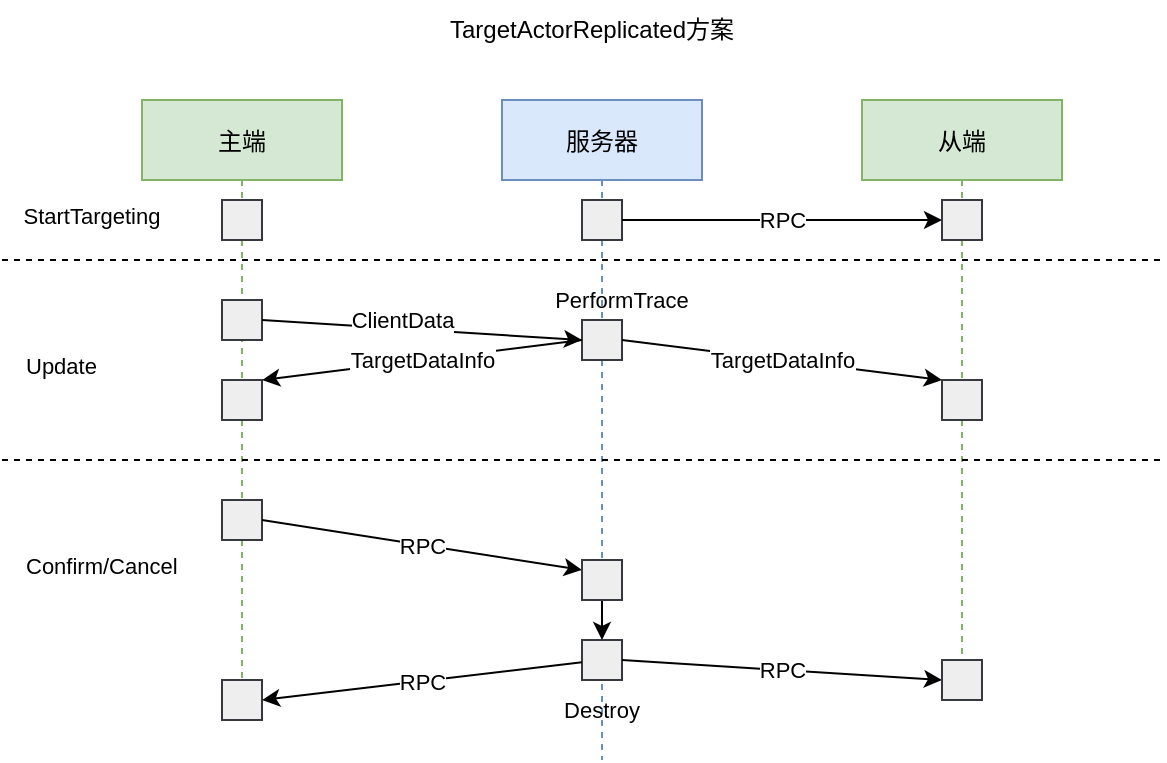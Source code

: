 <mxfile version="20.8.13" type="github">
  <diagram name="第 1 页" id="EPr6NyxI2XcvZ6Pa8mlO">
    <mxGraphModel dx="941" dy="461" grid="1" gridSize="10" guides="1" tooltips="1" connect="1" arrows="1" fold="1" page="1" pageScale="1" pageWidth="827" pageHeight="1169" math="0" shadow="0">
      <root>
        <mxCell id="0" />
        <mxCell id="1" parent="0" />
        <mxCell id="266Uv3cQ_5N56ihemPXh-1" value="主端" style="shape=umlLifeline;perimeter=lifelinePerimeter;container=1;collapsible=0;recursiveResize=0;rounded=0;shadow=0;strokeWidth=1;fillColor=#d5e8d4;strokeColor=#82b366;" vertex="1" parent="1">
          <mxGeometry x="100" y="80" width="100" height="300" as="geometry" />
        </mxCell>
        <mxCell id="266Uv3cQ_5N56ihemPXh-2" value="" style="rounded=0;whiteSpace=wrap;html=1;fillColor=#eeeeee;strokeColor=#36393d;" vertex="1" parent="266Uv3cQ_5N56ihemPXh-1">
          <mxGeometry x="40" y="100" width="20" height="20" as="geometry" />
        </mxCell>
        <mxCell id="266Uv3cQ_5N56ihemPXh-3" value="" style="rounded=0;whiteSpace=wrap;html=1;fillColor=#eeeeee;strokeColor=#36393d;" vertex="1" parent="266Uv3cQ_5N56ihemPXh-1">
          <mxGeometry x="40" y="140" width="20" height="20" as="geometry" />
        </mxCell>
        <mxCell id="266Uv3cQ_5N56ihemPXh-4" value="" style="rounded=0;whiteSpace=wrap;html=1;fillColor=#eeeeee;strokeColor=#36393d;" vertex="1" parent="266Uv3cQ_5N56ihemPXh-1">
          <mxGeometry x="40" y="200" width="20" height="20" as="geometry" />
        </mxCell>
        <mxCell id="266Uv3cQ_5N56ihemPXh-5" value="" style="endArrow=classic;html=1;rounded=0;fontSize=11;entryX=0;entryY=0.25;entryDx=0;entryDy=0;" edge="1" parent="266Uv3cQ_5N56ihemPXh-1" target="266Uv3cQ_5N56ihemPXh-13">
          <mxGeometry relative="1" as="geometry">
            <mxPoint x="60" y="210" as="sourcePoint" />
            <mxPoint x="160" y="210" as="targetPoint" />
          </mxGeometry>
        </mxCell>
        <mxCell id="266Uv3cQ_5N56ihemPXh-6" value="RPC" style="edgeLabel;resizable=0;html=1;align=center;verticalAlign=middle;fontSize=11;" connectable="0" vertex="1" parent="266Uv3cQ_5N56ihemPXh-5">
          <mxGeometry relative="1" as="geometry" />
        </mxCell>
        <mxCell id="266Uv3cQ_5N56ihemPXh-7" value="服务器" style="shape=umlLifeline;perimeter=lifelinePerimeter;container=1;collapsible=0;recursiveResize=0;rounded=0;shadow=0;strokeWidth=1;fillColor=#dae8fc;strokeColor=#6c8ebf;" vertex="1" parent="1">
          <mxGeometry x="280" y="80" width="100" height="330" as="geometry" />
        </mxCell>
        <mxCell id="266Uv3cQ_5N56ihemPXh-8" value="" style="rounded=0;whiteSpace=wrap;html=1;fillColor=#eeeeee;strokeColor=#36393d;" vertex="1" parent="266Uv3cQ_5N56ihemPXh-7">
          <mxGeometry x="40" y="50" width="20" height="20" as="geometry" />
        </mxCell>
        <mxCell id="266Uv3cQ_5N56ihemPXh-9" value="" style="rounded=0;whiteSpace=wrap;html=1;fillColor=#eeeeee;strokeColor=#36393d;" vertex="1" parent="266Uv3cQ_5N56ihemPXh-7">
          <mxGeometry x="40" y="110" width="20" height="20" as="geometry" />
        </mxCell>
        <mxCell id="266Uv3cQ_5N56ihemPXh-10" value="" style="endArrow=classic;html=1;rounded=0;fontSize=11;" edge="1" parent="266Uv3cQ_5N56ihemPXh-7">
          <mxGeometry relative="1" as="geometry">
            <mxPoint x="60" y="120" as="sourcePoint" />
            <mxPoint x="220" y="140" as="targetPoint" />
          </mxGeometry>
        </mxCell>
        <mxCell id="266Uv3cQ_5N56ihemPXh-11" value="TargetDataInfo" style="edgeLabel;resizable=0;html=1;align=center;verticalAlign=middle;fontSize=11;" connectable="0" vertex="1" parent="266Uv3cQ_5N56ihemPXh-10">
          <mxGeometry relative="1" as="geometry" />
        </mxCell>
        <mxCell id="266Uv3cQ_5N56ihemPXh-12" style="edgeStyle=orthogonalEdgeStyle;rounded=0;orthogonalLoop=1;jettySize=auto;html=1;exitX=0.5;exitY=1;exitDx=0;exitDy=0;entryX=0.5;entryY=0;entryDx=0;entryDy=0;fontSize=11;" edge="1" parent="266Uv3cQ_5N56ihemPXh-7" source="266Uv3cQ_5N56ihemPXh-13" target="266Uv3cQ_5N56ihemPXh-14">
          <mxGeometry relative="1" as="geometry" />
        </mxCell>
        <mxCell id="266Uv3cQ_5N56ihemPXh-13" value="" style="rounded=0;whiteSpace=wrap;html=1;fillColor=#eeeeee;strokeColor=#36393d;" vertex="1" parent="266Uv3cQ_5N56ihemPXh-7">
          <mxGeometry x="40" y="230" width="20" height="20" as="geometry" />
        </mxCell>
        <mxCell id="266Uv3cQ_5N56ihemPXh-14" value="" style="rounded=0;whiteSpace=wrap;html=1;fillColor=#eeeeee;strokeColor=#36393d;" vertex="1" parent="266Uv3cQ_5N56ihemPXh-7">
          <mxGeometry x="40" y="270" width="20" height="20" as="geometry" />
        </mxCell>
        <mxCell id="266Uv3cQ_5N56ihemPXh-15" value="&lt;font style=&quot;font-size: 11px;&quot;&gt;PerformTrace&lt;/font&gt;" style="text;html=1;strokeColor=none;fillColor=none;align=center;verticalAlign=middle;whiteSpace=wrap;rounded=0;fontSize=11;" vertex="1" parent="266Uv3cQ_5N56ihemPXh-7">
          <mxGeometry x="40" y="90" width="40" height="20" as="geometry" />
        </mxCell>
        <mxCell id="266Uv3cQ_5N56ihemPXh-16" value="Destroy" style="text;html=1;strokeColor=none;fillColor=none;align=center;verticalAlign=middle;whiteSpace=wrap;rounded=0;fontSize=11;" vertex="1" parent="266Uv3cQ_5N56ihemPXh-7">
          <mxGeometry x="20" y="290" width="60" height="30" as="geometry" />
        </mxCell>
        <mxCell id="266Uv3cQ_5N56ihemPXh-17" value="" style="endArrow=classic;html=1;rounded=0;fontSize=11;entryX=0;entryY=0.5;entryDx=0;entryDy=0;" edge="1" parent="266Uv3cQ_5N56ihemPXh-7" target="266Uv3cQ_5N56ihemPXh-23">
          <mxGeometry relative="1" as="geometry">
            <mxPoint x="60" y="280" as="sourcePoint" />
            <mxPoint x="160" y="280" as="targetPoint" />
          </mxGeometry>
        </mxCell>
        <mxCell id="266Uv3cQ_5N56ihemPXh-18" value="RPC" style="edgeLabel;resizable=0;html=1;align=center;verticalAlign=middle;fontSize=11;" connectable="0" vertex="1" parent="266Uv3cQ_5N56ihemPXh-17">
          <mxGeometry relative="1" as="geometry" />
        </mxCell>
        <mxCell id="266Uv3cQ_5N56ihemPXh-19" value="" style="endArrow=classic;html=1;rounded=0;fontSize=11;" edge="1" parent="266Uv3cQ_5N56ihemPXh-7">
          <mxGeometry relative="1" as="geometry">
            <mxPoint x="60" y="60" as="sourcePoint" />
            <mxPoint x="220" y="60" as="targetPoint" />
            <Array as="points">
              <mxPoint x="200" y="60" />
            </Array>
          </mxGeometry>
        </mxCell>
        <mxCell id="266Uv3cQ_5N56ihemPXh-20" value="RPC" style="edgeLabel;resizable=0;html=1;align=center;verticalAlign=middle;fontSize=11;" connectable="0" vertex="1" parent="266Uv3cQ_5N56ihemPXh-19">
          <mxGeometry relative="1" as="geometry" />
        </mxCell>
        <mxCell id="266Uv3cQ_5N56ihemPXh-21" value="从端" style="shape=umlLifeline;perimeter=lifelinePerimeter;container=1;collapsible=0;recursiveResize=0;rounded=0;shadow=0;strokeWidth=1;fillColor=#d5e8d4;strokeColor=#82b366;" vertex="1" parent="1">
          <mxGeometry x="460" y="80" width="100" height="300" as="geometry" />
        </mxCell>
        <mxCell id="266Uv3cQ_5N56ihemPXh-22" value="" style="rounded=0;whiteSpace=wrap;html=1;fillColor=#eeeeee;strokeColor=#36393d;" vertex="1" parent="266Uv3cQ_5N56ihemPXh-21">
          <mxGeometry x="40" y="140" width="20" height="20" as="geometry" />
        </mxCell>
        <mxCell id="266Uv3cQ_5N56ihemPXh-23" value="" style="rounded=0;whiteSpace=wrap;html=1;fillColor=#eeeeee;strokeColor=#36393d;" vertex="1" parent="266Uv3cQ_5N56ihemPXh-21">
          <mxGeometry x="40" y="280" width="20" height="20" as="geometry" />
        </mxCell>
        <mxCell id="266Uv3cQ_5N56ihemPXh-24" value="" style="rounded=0;whiteSpace=wrap;html=1;fillColor=#eeeeee;strokeColor=#36393d;" vertex="1" parent="266Uv3cQ_5N56ihemPXh-21">
          <mxGeometry x="40" y="50" width="20" height="20" as="geometry" />
        </mxCell>
        <mxCell id="266Uv3cQ_5N56ihemPXh-25" value="" style="verticalAlign=bottom;endArrow=none;shadow=0;strokeWidth=1;exitX=0.498;exitY=0.218;exitDx=0;exitDy=0;exitPerimeter=0;entryX=0.5;entryY=0.4;entryDx=0;entryDy=0;entryPerimeter=0;" edge="1" parent="1" source="266Uv3cQ_5N56ihemPXh-1" target="266Uv3cQ_5N56ihemPXh-26">
          <mxGeometry x="-1" y="157" relative="1" as="geometry">
            <mxPoint x="149.8" y="145.4" as="sourcePoint" />
            <mxPoint x="330" y="200.0" as="targetPoint" />
            <Array as="points" />
            <mxPoint x="-125" y="62" as="offset" />
          </mxGeometry>
        </mxCell>
        <mxCell id="266Uv3cQ_5N56ihemPXh-26" value="" style="rounded=0;whiteSpace=wrap;html=1;fillColor=#eeeeee;strokeColor=#36393d;" vertex="1" parent="1">
          <mxGeometry x="140" y="130" width="20" height="20" as="geometry" />
        </mxCell>
        <mxCell id="266Uv3cQ_5N56ihemPXh-27" value="TargetActorReplicated方案" style="text;strokeColor=none;align=center;fillColor=none;html=1;verticalAlign=middle;whiteSpace=wrap;rounded=0;" vertex="1" parent="1">
          <mxGeometry x="160" y="30" width="330" height="30" as="geometry" />
        </mxCell>
        <mxCell id="266Uv3cQ_5N56ihemPXh-28" value="&lt;font style=&quot;font-size: 11px;&quot;&gt;StartTargeting&lt;/font&gt;" style="text;strokeColor=none;align=center;fillColor=none;html=1;verticalAlign=middle;whiteSpace=wrap;rounded=0;fontSize=8;" vertex="1" parent="1">
          <mxGeometry x="30" y="130" width="90" height="15" as="geometry" />
        </mxCell>
        <mxCell id="266Uv3cQ_5N56ihemPXh-29" value="" style="endArrow=none;dashed=1;html=1;rounded=0;fontSize=11;" edge="1" parent="1">
          <mxGeometry width="50" height="50" relative="1" as="geometry">
            <mxPoint x="30" y="160" as="sourcePoint" />
            <mxPoint x="610" y="160" as="targetPoint" />
          </mxGeometry>
        </mxCell>
        <mxCell id="266Uv3cQ_5N56ihemPXh-30" value="" style="endArrow=classic;html=1;rounded=0;fontSize=11;entryX=0;entryY=0.5;entryDx=0;entryDy=0;" edge="1" parent="1" target="266Uv3cQ_5N56ihemPXh-9">
          <mxGeometry relative="1" as="geometry">
            <mxPoint x="160" y="190" as="sourcePoint" />
            <mxPoint x="260" y="190" as="targetPoint" />
          </mxGeometry>
        </mxCell>
        <mxCell id="266Uv3cQ_5N56ihemPXh-31" value="ClientData" style="edgeLabel;resizable=0;html=1;align=center;verticalAlign=middle;fontSize=11;" connectable="0" vertex="1" parent="266Uv3cQ_5N56ihemPXh-30">
          <mxGeometry relative="1" as="geometry">
            <mxPoint x="-10" y="-5" as="offset" />
          </mxGeometry>
        </mxCell>
        <mxCell id="266Uv3cQ_5N56ihemPXh-32" value="" style="endArrow=classic;html=1;rounded=0;fontSize=11;entryX=1;entryY=0;entryDx=0;entryDy=0;" edge="1" parent="1" target="266Uv3cQ_5N56ihemPXh-3">
          <mxGeometry relative="1" as="geometry">
            <mxPoint x="320" y="200" as="sourcePoint" />
            <mxPoint x="350" y="230" as="targetPoint" />
          </mxGeometry>
        </mxCell>
        <mxCell id="266Uv3cQ_5N56ihemPXh-33" value="TargetDataInfo" style="edgeLabel;resizable=0;html=1;align=center;verticalAlign=middle;fontSize=11;" connectable="0" vertex="1" parent="266Uv3cQ_5N56ihemPXh-32">
          <mxGeometry relative="1" as="geometry" />
        </mxCell>
        <mxCell id="266Uv3cQ_5N56ihemPXh-34" value="&lt;div style=&quot;text-align: center;&quot;&gt;&lt;span style=&quot;background-color: initial;&quot;&gt;Update&lt;/span&gt;&lt;/div&gt;" style="text;whiteSpace=wrap;html=1;fontSize=11;" vertex="1" parent="1">
          <mxGeometry x="40" y="200" width="50" height="40" as="geometry" />
        </mxCell>
        <mxCell id="266Uv3cQ_5N56ihemPXh-35" value="" style="endArrow=none;dashed=1;html=1;rounded=0;fontSize=11;" edge="1" parent="1">
          <mxGeometry width="50" height="50" relative="1" as="geometry">
            <mxPoint x="30" y="260" as="sourcePoint" />
            <mxPoint x="610" y="260" as="targetPoint" />
          </mxGeometry>
        </mxCell>
        <mxCell id="266Uv3cQ_5N56ihemPXh-36" value="&lt;div style=&quot;text-align: center;&quot;&gt;Confirm/Cancel&lt;/div&gt;" style="text;whiteSpace=wrap;html=1;fontSize=11;" vertex="1" parent="1">
          <mxGeometry x="40" y="300" width="90" height="20" as="geometry" />
        </mxCell>
        <mxCell id="266Uv3cQ_5N56ihemPXh-37" value="" style="rounded=0;whiteSpace=wrap;html=1;fillColor=#eeeeee;strokeColor=#36393d;" vertex="1" parent="1">
          <mxGeometry x="140" y="370" width="20" height="20" as="geometry" />
        </mxCell>
        <mxCell id="266Uv3cQ_5N56ihemPXh-38" value="" style="endArrow=classic;html=1;rounded=0;fontSize=11;entryX=1;entryY=0.5;entryDx=0;entryDy=0;" edge="1" parent="1" source="266Uv3cQ_5N56ihemPXh-14" target="266Uv3cQ_5N56ihemPXh-37">
          <mxGeometry relative="1" as="geometry">
            <mxPoint x="-80" y="305" as="sourcePoint" />
            <mxPoint x="480" y="465" as="targetPoint" />
          </mxGeometry>
        </mxCell>
        <mxCell id="266Uv3cQ_5N56ihemPXh-39" value="RPC" style="edgeLabel;resizable=0;html=1;align=center;verticalAlign=middle;fontSize=11;" connectable="0" vertex="1" parent="266Uv3cQ_5N56ihemPXh-38">
          <mxGeometry relative="1" as="geometry" />
        </mxCell>
      </root>
    </mxGraphModel>
  </diagram>
</mxfile>
